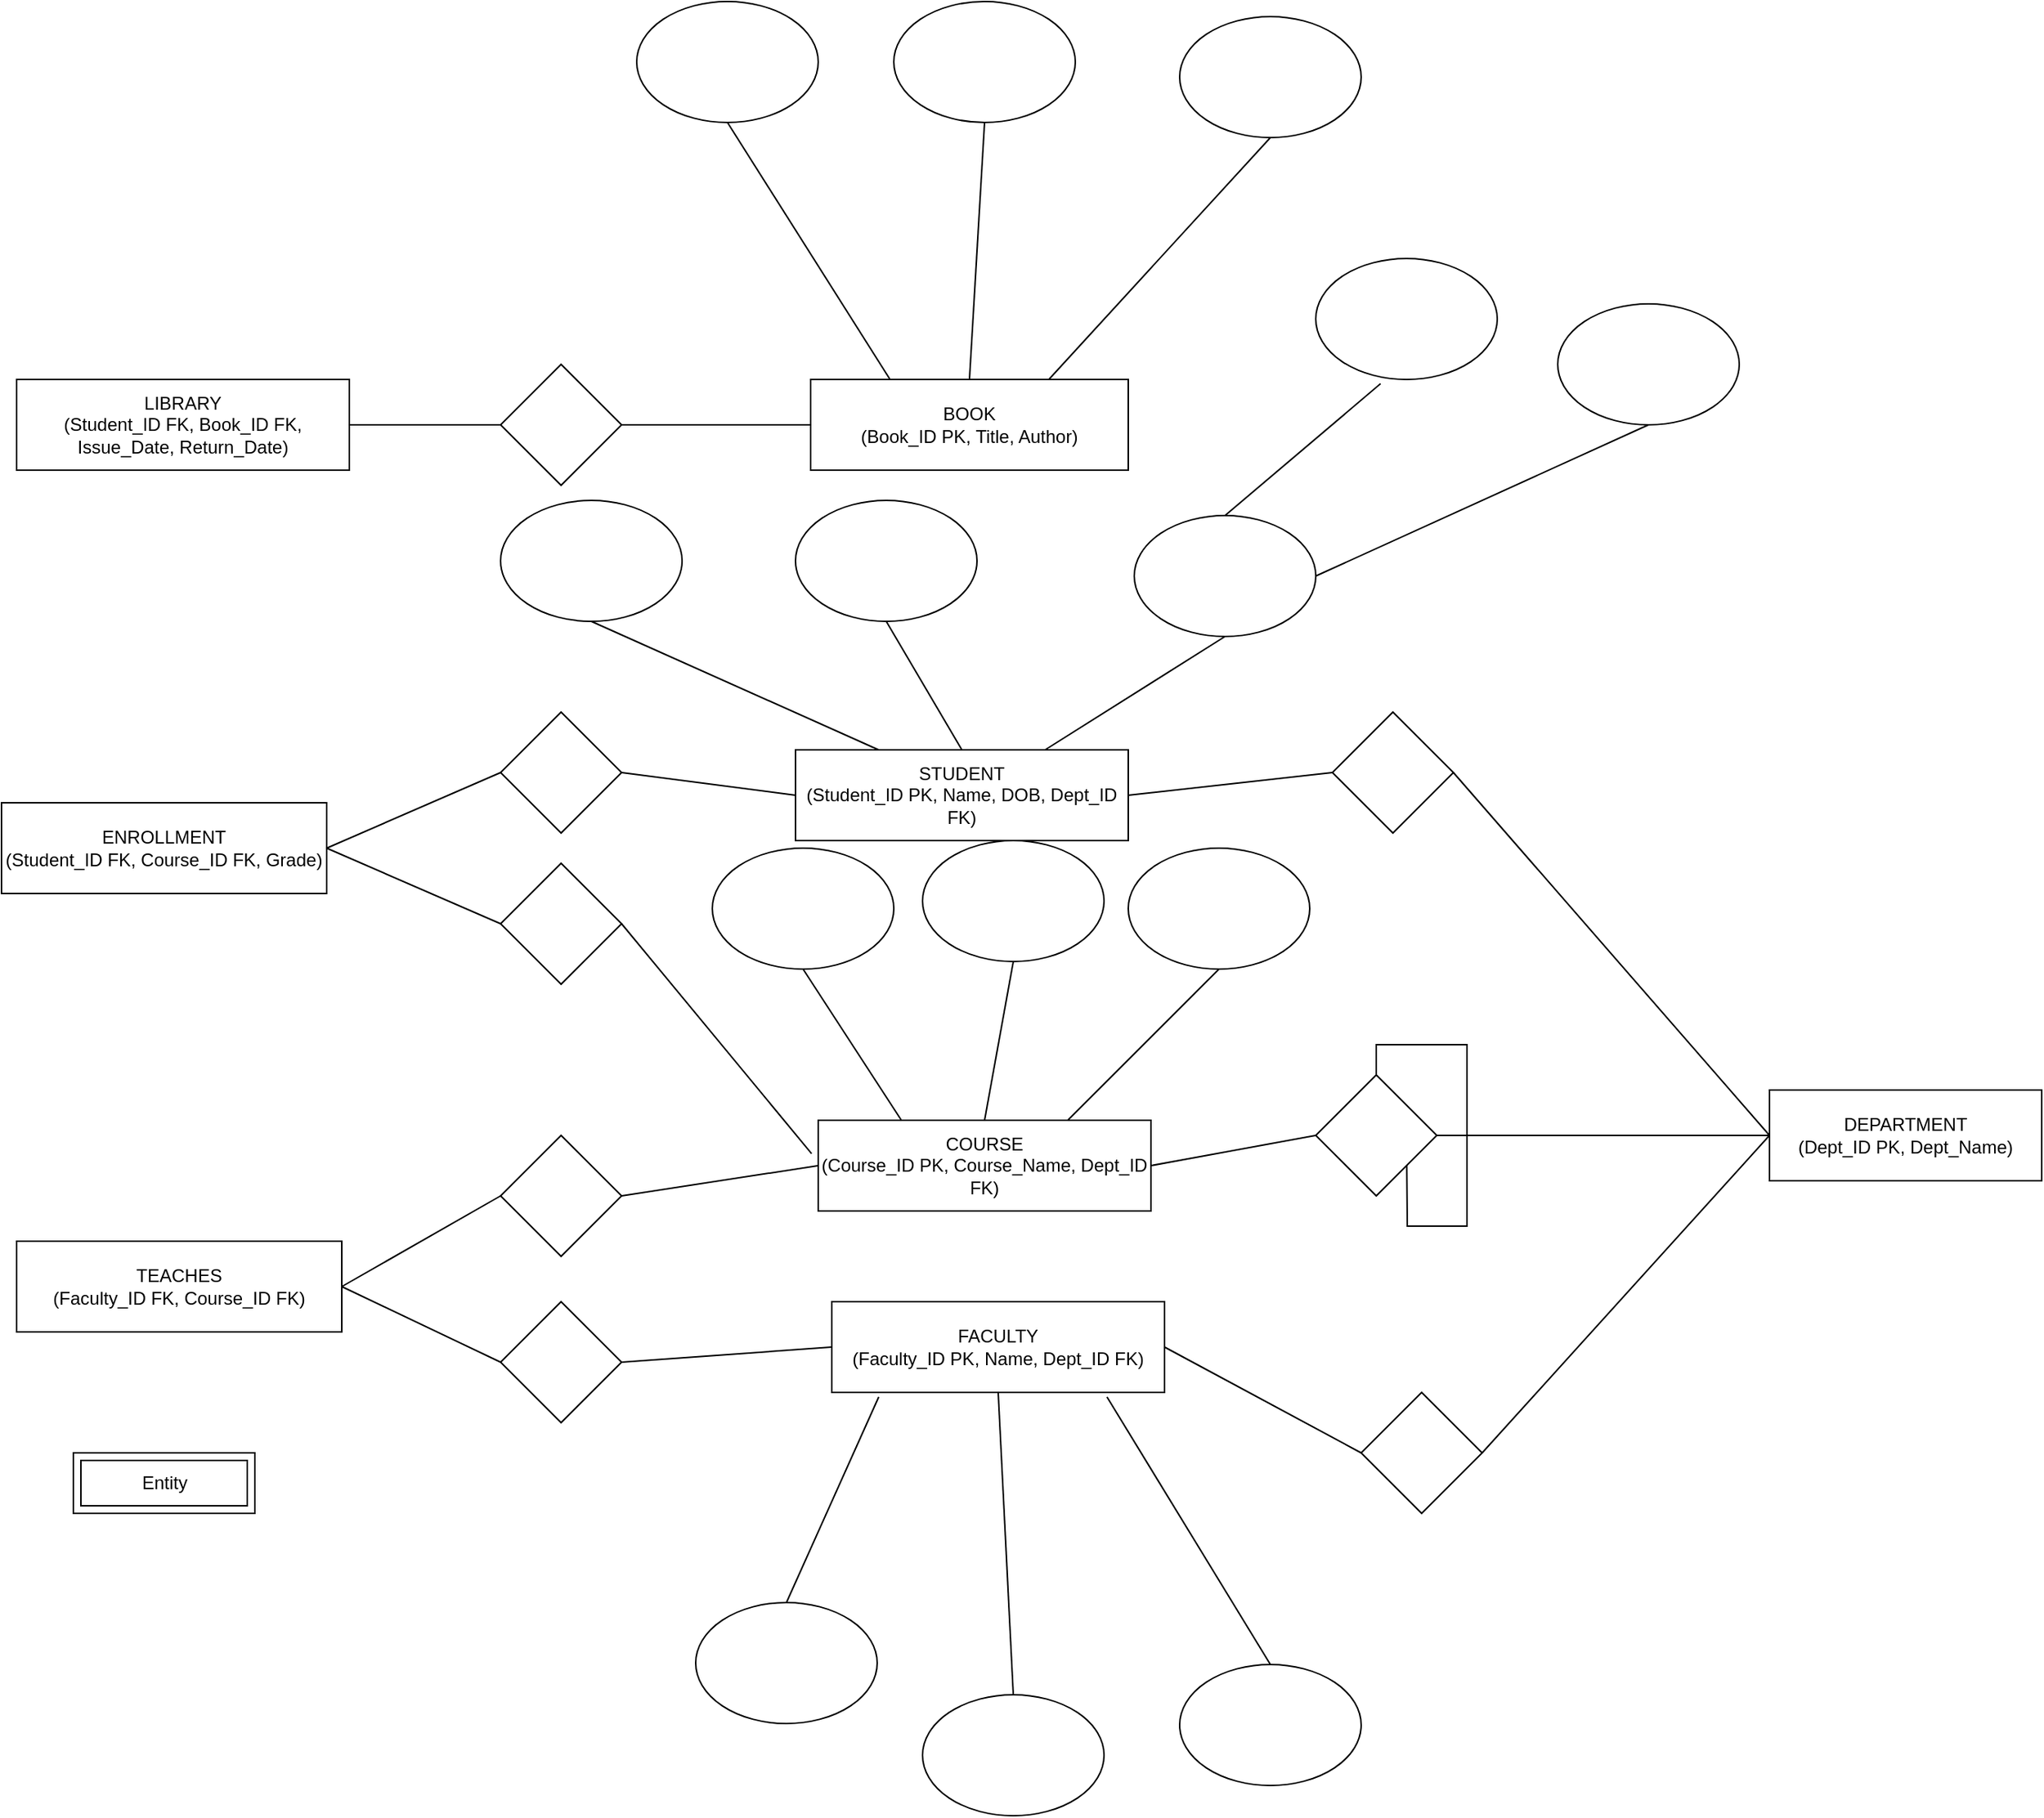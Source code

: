 <mxfile version="28.2.3">
  <diagram id="JzQxzd5eA3obd-ft39aP" name="Page-2">
    <mxGraphModel dx="1676" dy="936" grid="1" gridSize="10" guides="1" tooltips="1" connect="1" arrows="1" fold="1" page="1" pageScale="1" pageWidth="827" pageHeight="1169" math="0" shadow="0">
      <root>
        <mxCell id="0" />
        <mxCell id="1" parent="0" />
        <mxCell id="IvjxRuRWldD-dNK5fLIv-1" value="STUDENT&#xa;(Student_ID PK, Name, DOB, Dept_ID FK)" style="shape=rectangle;rounded=0;whiteSpace=wrap;html=1;" parent="1" vertex="1">
          <mxGeometry x="696" y="525" width="220" height="60" as="geometry" />
        </mxCell>
        <mxCell id="IvjxRuRWldD-dNK5fLIv-2" value="DEPARTMENT&#xa;(Dept_ID PK, Dept_Name)" style="shape=rectangle;rounded=0;whiteSpace=wrap;html=1;" parent="1" vertex="1">
          <mxGeometry x="1340" y="750" width="180" height="60" as="geometry" />
        </mxCell>
        <mxCell id="IvjxRuRWldD-dNK5fLIv-3" value="COURSE&#xa;(Course_ID PK, Course_Name, Dept_ID FK)" style="shape=rectangle;rounded=0;whiteSpace=wrap;html=1;" parent="1" vertex="1">
          <mxGeometry x="711" y="770" width="220" height="60" as="geometry" />
        </mxCell>
        <mxCell id="IvjxRuRWldD-dNK5fLIv-4" value="FACULTY&#xa;(Faculty_ID PK, Name, Dept_ID FK)" style="shape=rectangle;rounded=0;whiteSpace=wrap;html=1;" parent="1" vertex="1">
          <mxGeometry x="720" y="890" width="220" height="60" as="geometry" />
        </mxCell>
        <mxCell id="IvjxRuRWldD-dNK5fLIv-5" value="BOOK&#xa;(Book_ID PK, Title, Author)" style="shape=rectangle;rounded=0;whiteSpace=wrap;html=1;" parent="1" vertex="1">
          <mxGeometry x="706" y="280" width="210" height="60" as="geometry" />
        </mxCell>
        <mxCell id="IvjxRuRWldD-dNK5fLIv-6" value="LIBRARY&lt;br&gt;(Student_ID FK, Book_ID FK, Issue_Date, Return_Date)" style="rounded=0;whiteSpace=wrap;html=1;" parent="1" vertex="1">
          <mxGeometry x="181" y="280" width="220" height="60" as="geometry" />
        </mxCell>
        <mxCell id="IvjxRuRWldD-dNK5fLIv-7" value="ENROLLMENT&lt;br&gt;(Student_ID FK, Course_ID FK, Grade)" style="rounded=0;whiteSpace=wrap;html=1;" parent="1" vertex="1">
          <mxGeometry x="171" y="560" width="215" height="60" as="geometry" />
        </mxCell>
        <mxCell id="IvjxRuRWldD-dNK5fLIv-8" value="TEACHES&lt;br&gt;(Faculty_ID FK, Course_ID FK)" style="rounded=0;whiteSpace=wrap;html=1;" parent="1" vertex="1">
          <mxGeometry x="181" y="850" width="215" height="60" as="geometry" />
        </mxCell>
        <mxCell id="IvjxRuRWldD-dNK5fLIv-34" value="" style="rhombus;whiteSpace=wrap;html=1;" parent="1" vertex="1">
          <mxGeometry x="501" y="270" width="80" height="80" as="geometry" />
        </mxCell>
        <mxCell id="ieQ-ditar4wOQOgy2Ght-1" value="" style="endArrow=none;html=1;rounded=0;exitX=1;exitY=0.5;exitDx=0;exitDy=0;entryX=0;entryY=0.5;entryDx=0;entryDy=0;" parent="1" source="IvjxRuRWldD-dNK5fLIv-6" target="IvjxRuRWldD-dNK5fLIv-34" edge="1">
          <mxGeometry width="50" height="50" relative="1" as="geometry">
            <mxPoint x="661" y="520" as="sourcePoint" />
            <mxPoint x="631" y="390" as="targetPoint" />
            <Array as="points" />
          </mxGeometry>
        </mxCell>
        <mxCell id="ieQ-ditar4wOQOgy2Ght-2" value="" style="endArrow=none;html=1;rounded=0;exitX=1;exitY=0.5;exitDx=0;exitDy=0;entryX=0;entryY=0.5;entryDx=0;entryDy=0;" parent="1" source="IvjxRuRWldD-dNK5fLIv-34" target="IvjxRuRWldD-dNK5fLIv-5" edge="1">
          <mxGeometry width="50" height="50" relative="1" as="geometry">
            <mxPoint x="661" y="520" as="sourcePoint" />
            <mxPoint x="711" y="470" as="targetPoint" />
          </mxGeometry>
        </mxCell>
        <mxCell id="ieQ-ditar4wOQOgy2Ght-3" value="" style="rhombus;whiteSpace=wrap;html=1;" parent="1" vertex="1">
          <mxGeometry x="501" y="500" width="80" height="80" as="geometry" />
        </mxCell>
        <mxCell id="ieQ-ditar4wOQOgy2Ght-4" value="" style="rhombus;whiteSpace=wrap;html=1;" parent="1" vertex="1">
          <mxGeometry x="501" y="600" width="80" height="80" as="geometry" />
        </mxCell>
        <mxCell id="ieQ-ditar4wOQOgy2Ght-5" value="" style="rhombus;whiteSpace=wrap;html=1;" parent="1" vertex="1">
          <mxGeometry x="501" y="780" width="80" height="80" as="geometry" />
        </mxCell>
        <mxCell id="ieQ-ditar4wOQOgy2Ght-6" value="" style="rhombus;whiteSpace=wrap;html=1;" parent="1" vertex="1">
          <mxGeometry x="501" y="890" width="80" height="80" as="geometry" />
        </mxCell>
        <mxCell id="ieQ-ditar4wOQOgy2Ght-7" value="" style="endArrow=none;html=1;rounded=0;exitX=1;exitY=0.5;exitDx=0;exitDy=0;entryX=0;entryY=0.5;entryDx=0;entryDy=0;" parent="1" source="IvjxRuRWldD-dNK5fLIv-7" target="ieQ-ditar4wOQOgy2Ght-3" edge="1">
          <mxGeometry width="50" height="50" relative="1" as="geometry">
            <mxPoint x="661" y="640" as="sourcePoint" />
            <mxPoint x="711" y="590" as="targetPoint" />
          </mxGeometry>
        </mxCell>
        <mxCell id="ieQ-ditar4wOQOgy2Ght-8" value="" style="endArrow=none;html=1;rounded=0;exitX=1;exitY=0.5;exitDx=0;exitDy=0;entryX=0;entryY=0.5;entryDx=0;entryDy=0;" parent="1" source="ieQ-ditar4wOQOgy2Ght-3" target="IvjxRuRWldD-dNK5fLIv-1" edge="1">
          <mxGeometry width="50" height="50" relative="1" as="geometry">
            <mxPoint x="566" y="400" as="sourcePoint" />
            <mxPoint x="711" y="590" as="targetPoint" />
          </mxGeometry>
        </mxCell>
        <mxCell id="ieQ-ditar4wOQOgy2Ght-9" value="" style="endArrow=none;html=1;rounded=0;exitX=1;exitY=0.5;exitDx=0;exitDy=0;entryX=0;entryY=0.5;entryDx=0;entryDy=0;" parent="1" source="IvjxRuRWldD-dNK5fLIv-7" target="ieQ-ditar4wOQOgy2Ght-4" edge="1">
          <mxGeometry width="50" height="50" relative="1" as="geometry">
            <mxPoint x="661" y="640" as="sourcePoint" />
            <mxPoint x="711" y="590" as="targetPoint" />
          </mxGeometry>
        </mxCell>
        <mxCell id="ieQ-ditar4wOQOgy2Ght-10" value="" style="endArrow=none;html=1;rounded=0;exitX=1;exitY=0.5;exitDx=0;exitDy=0;entryX=-0.02;entryY=0.367;entryDx=0;entryDy=0;entryPerimeter=0;" parent="1" source="ieQ-ditar4wOQOgy2Ght-4" target="IvjxRuRWldD-dNK5fLIv-3" edge="1">
          <mxGeometry width="50" height="50" relative="1" as="geometry">
            <mxPoint x="661" y="640" as="sourcePoint" />
            <mxPoint x="711" y="590" as="targetPoint" />
          </mxGeometry>
        </mxCell>
        <mxCell id="ieQ-ditar4wOQOgy2Ght-11" value="" style="endArrow=none;html=1;rounded=0;exitX=1;exitY=0.5;exitDx=0;exitDy=0;entryX=0;entryY=0.5;entryDx=0;entryDy=0;" parent="1" source="IvjxRuRWldD-dNK5fLIv-8" target="ieQ-ditar4wOQOgy2Ght-5" edge="1">
          <mxGeometry width="50" height="50" relative="1" as="geometry">
            <mxPoint x="661" y="640" as="sourcePoint" />
            <mxPoint x="711" y="590" as="targetPoint" />
          </mxGeometry>
        </mxCell>
        <mxCell id="ieQ-ditar4wOQOgy2Ght-12" value="" style="endArrow=none;html=1;rounded=0;exitX=1;exitY=0.5;exitDx=0;exitDy=0;entryX=0;entryY=0.5;entryDx=0;entryDy=0;" parent="1" source="ieQ-ditar4wOQOgy2Ght-5" target="IvjxRuRWldD-dNK5fLIv-3" edge="1">
          <mxGeometry width="50" height="50" relative="1" as="geometry">
            <mxPoint x="661" y="640" as="sourcePoint" />
            <mxPoint x="711" y="590" as="targetPoint" />
          </mxGeometry>
        </mxCell>
        <mxCell id="ieQ-ditar4wOQOgy2Ght-13" value="" style="endArrow=none;html=1;rounded=0;exitX=1;exitY=0.5;exitDx=0;exitDy=0;entryX=0;entryY=0.5;entryDx=0;entryDy=0;" parent="1" source="IvjxRuRWldD-dNK5fLIv-8" target="ieQ-ditar4wOQOgy2Ght-6" edge="1">
          <mxGeometry width="50" height="50" relative="1" as="geometry">
            <mxPoint x="661" y="640" as="sourcePoint" />
            <mxPoint x="711" y="590" as="targetPoint" />
          </mxGeometry>
        </mxCell>
        <mxCell id="ieQ-ditar4wOQOgy2Ght-14" value="" style="endArrow=none;html=1;rounded=0;exitX=1;exitY=0.5;exitDx=0;exitDy=0;entryX=0;entryY=0.5;entryDx=0;entryDy=0;" parent="1" source="ieQ-ditar4wOQOgy2Ght-6" target="IvjxRuRWldD-dNK5fLIv-4" edge="1">
          <mxGeometry width="50" height="50" relative="1" as="geometry">
            <mxPoint x="661" y="640" as="sourcePoint" />
            <mxPoint x="711" y="590" as="targetPoint" />
          </mxGeometry>
        </mxCell>
        <mxCell id="ieQ-ditar4wOQOgy2Ght-15" value="" style="rhombus;whiteSpace=wrap;html=1;" parent="1" vertex="1">
          <mxGeometry x="1051" y="500" width="80" height="80" as="geometry" />
        </mxCell>
        <mxCell id="GNXq4xRj70iTs6ygOowa-7" style="edgeStyle=orthogonalEdgeStyle;rounded=0;orthogonalLoop=1;jettySize=auto;html=1;exitX=0.5;exitY=0;exitDx=0;exitDy=0;" edge="1" parent="1" source="ieQ-ditar4wOQOgy2Ght-16">
          <mxGeometry relative="1" as="geometry">
            <mxPoint x="1100" y="780" as="targetPoint" />
          </mxGeometry>
        </mxCell>
        <mxCell id="ieQ-ditar4wOQOgy2Ght-16" value="" style="rhombus;whiteSpace=wrap;html=1;" parent="1" vertex="1">
          <mxGeometry x="1040" y="740" width="80" height="80" as="geometry" />
        </mxCell>
        <mxCell id="ieQ-ditar4wOQOgy2Ght-17" value="" style="rhombus;whiteSpace=wrap;html=1;" parent="1" vertex="1">
          <mxGeometry x="1070" y="950" width="80" height="80" as="geometry" />
        </mxCell>
        <mxCell id="ieQ-ditar4wOQOgy2Ght-18" value="" style="endArrow=none;html=1;rounded=0;exitX=1;exitY=0.5;exitDx=0;exitDy=0;entryX=0;entryY=0.5;entryDx=0;entryDy=0;" parent="1" source="IvjxRuRWldD-dNK5fLIv-1" target="ieQ-ditar4wOQOgy2Ght-15" edge="1">
          <mxGeometry width="50" height="50" relative="1" as="geometry">
            <mxPoint x="661" y="520" as="sourcePoint" />
            <mxPoint x="711" y="470" as="targetPoint" />
          </mxGeometry>
        </mxCell>
        <mxCell id="ieQ-ditar4wOQOgy2Ght-19" value="" style="endArrow=none;html=1;rounded=0;exitX=1;exitY=0.5;exitDx=0;exitDy=0;entryX=0;entryY=0.5;entryDx=0;entryDy=0;" parent="1" source="IvjxRuRWldD-dNK5fLIv-3" target="ieQ-ditar4wOQOgy2Ght-16" edge="1">
          <mxGeometry width="50" height="50" relative="1" as="geometry">
            <mxPoint x="661" y="520" as="sourcePoint" />
            <mxPoint x="711" y="470" as="targetPoint" />
          </mxGeometry>
        </mxCell>
        <mxCell id="ieQ-ditar4wOQOgy2Ght-20" value="" style="endArrow=none;html=1;rounded=0;exitX=1;exitY=0.5;exitDx=0;exitDy=0;entryX=0;entryY=0.5;entryDx=0;entryDy=0;" parent="1" source="IvjxRuRWldD-dNK5fLIv-4" target="ieQ-ditar4wOQOgy2Ght-17" edge="1">
          <mxGeometry width="50" height="50" relative="1" as="geometry">
            <mxPoint x="661" y="520" as="sourcePoint" />
            <mxPoint x="711" y="470" as="targetPoint" />
          </mxGeometry>
        </mxCell>
        <mxCell id="ieQ-ditar4wOQOgy2Ght-21" value="" style="endArrow=none;html=1;rounded=0;exitX=1;exitY=0.5;exitDx=0;exitDy=0;entryX=0;entryY=0.5;entryDx=0;entryDy=0;" parent="1" source="ieQ-ditar4wOQOgy2Ght-15" target="IvjxRuRWldD-dNK5fLIv-2" edge="1">
          <mxGeometry width="50" height="50" relative="1" as="geometry">
            <mxPoint x="661" y="520" as="sourcePoint" />
            <mxPoint x="711" y="470" as="targetPoint" />
          </mxGeometry>
        </mxCell>
        <mxCell id="ieQ-ditar4wOQOgy2Ght-22" value="" style="endArrow=none;html=1;rounded=0;exitX=1;exitY=0.5;exitDx=0;exitDy=0;entryX=0;entryY=0.5;entryDx=0;entryDy=0;" parent="1" source="ieQ-ditar4wOQOgy2Ght-16" target="IvjxRuRWldD-dNK5fLIv-2" edge="1">
          <mxGeometry width="50" height="50" relative="1" as="geometry">
            <mxPoint x="661" y="520" as="sourcePoint" />
            <mxPoint x="711" y="470" as="targetPoint" />
          </mxGeometry>
        </mxCell>
        <mxCell id="ieQ-ditar4wOQOgy2Ght-23" value="" style="endArrow=none;html=1;rounded=0;exitX=1;exitY=0.5;exitDx=0;exitDy=0;entryX=0;entryY=0.5;entryDx=0;entryDy=0;" parent="1" source="ieQ-ditar4wOQOgy2Ght-17" target="IvjxRuRWldD-dNK5fLIv-2" edge="1">
          <mxGeometry width="50" height="50" relative="1" as="geometry">
            <mxPoint x="661" y="520" as="sourcePoint" />
            <mxPoint x="711" y="470" as="targetPoint" />
          </mxGeometry>
        </mxCell>
        <mxCell id="ieQ-ditar4wOQOgy2Ght-24" value="" style="endArrow=none;html=1;rounded=0;exitX=0.25;exitY=0;exitDx=0;exitDy=0;entryX=0.5;entryY=1;entryDx=0;entryDy=0;" parent="1" source="IvjxRuRWldD-dNK5fLIv-5" edge="1" target="GNXq4xRj70iTs6ygOowa-8">
          <mxGeometry width="50" height="50" relative="1" as="geometry">
            <mxPoint x="840" y="680" as="sourcePoint" />
            <mxPoint x="650" y="120" as="targetPoint" />
          </mxGeometry>
        </mxCell>
        <mxCell id="ieQ-ditar4wOQOgy2Ght-25" value="" style="endArrow=none;html=1;rounded=0;exitX=0.75;exitY=0;exitDx=0;exitDy=0;entryX=0.5;entryY=1;entryDx=0;entryDy=0;" parent="1" source="IvjxRuRWldD-dNK5fLIv-5" edge="1" target="GNXq4xRj70iTs6ygOowa-9">
          <mxGeometry width="50" height="50" relative="1" as="geometry">
            <mxPoint x="840" y="680" as="sourcePoint" />
            <mxPoint x="950" y="130" as="targetPoint" />
          </mxGeometry>
        </mxCell>
        <mxCell id="ieQ-ditar4wOQOgy2Ght-26" value="" style="endArrow=none;html=1;rounded=0;exitX=0.5;exitY=0;exitDx=0;exitDy=0;entryX=0.5;entryY=1;entryDx=0;entryDy=0;" parent="1" source="IvjxRuRWldD-dNK5fLIv-5" edge="1" target="GNXq4xRj70iTs6ygOowa-10">
          <mxGeometry width="50" height="50" relative="1" as="geometry">
            <mxPoint x="840" y="680" as="sourcePoint" />
            <mxPoint x="810" y="120" as="targetPoint" />
          </mxGeometry>
        </mxCell>
        <mxCell id="ieQ-ditar4wOQOgy2Ght-27" value="" style="endArrow=none;html=1;rounded=0;entryX=0.75;entryY=0;entryDx=0;entryDy=0;exitX=0.5;exitY=1;exitDx=0;exitDy=0;" parent="1" target="IvjxRuRWldD-dNK5fLIv-1" edge="1" source="GNXq4xRj70iTs6ygOowa-11">
          <mxGeometry width="50" height="50" relative="1" as="geometry">
            <mxPoint x="921" y="440" as="sourcePoint" />
            <mxPoint x="711" y="470" as="targetPoint" />
          </mxGeometry>
        </mxCell>
        <mxCell id="ieQ-ditar4wOQOgy2Ght-28" value="" style="endArrow=none;html=1;rounded=0;entryX=0.5;entryY=0;entryDx=0;entryDy=0;exitX=0.5;exitY=1;exitDx=0;exitDy=0;" parent="1" target="IvjxRuRWldD-dNK5fLIv-1" edge="1" source="GNXq4xRj70iTs6ygOowa-12">
          <mxGeometry width="50" height="50" relative="1" as="geometry">
            <mxPoint x="824" y="440" as="sourcePoint" />
            <mxPoint x="818.5" y="500" as="targetPoint" />
          </mxGeometry>
        </mxCell>
        <mxCell id="ieQ-ditar4wOQOgy2Ght-29" value="" style="endArrow=none;html=1;rounded=0;exitX=0.25;exitY=0;exitDx=0;exitDy=0;entryX=0.5;entryY=1;entryDx=0;entryDy=0;" parent="1" source="IvjxRuRWldD-dNK5fLIv-1" edge="1" target="GNXq4xRj70iTs6ygOowa-13">
          <mxGeometry width="50" height="50" relative="1" as="geometry">
            <mxPoint x="661" y="520" as="sourcePoint" />
            <mxPoint x="690" y="430" as="targetPoint" />
          </mxGeometry>
        </mxCell>
        <mxCell id="GNXq4xRj70iTs6ygOowa-1" value="" style="endArrow=none;html=1;rounded=0;exitX=0.75;exitY=0;exitDx=0;exitDy=0;entryX=0.5;entryY=1;entryDx=0;entryDy=0;" edge="1" parent="1" source="IvjxRuRWldD-dNK5fLIv-3" target="GNXq4xRj70iTs6ygOowa-18">
          <mxGeometry width="50" height="50" relative="1" as="geometry">
            <mxPoint x="700" y="800" as="sourcePoint" />
            <mxPoint x="920" y="660" as="targetPoint" />
          </mxGeometry>
        </mxCell>
        <mxCell id="GNXq4xRj70iTs6ygOowa-2" value="" style="endArrow=none;html=1;rounded=0;exitX=0.5;exitY=0;exitDx=0;exitDy=0;entryX=0.5;entryY=1;entryDx=0;entryDy=0;" edge="1" parent="1" source="IvjxRuRWldD-dNK5fLIv-3" target="GNXq4xRj70iTs6ygOowa-19">
          <mxGeometry width="50" height="50" relative="1" as="geometry">
            <mxPoint x="700" y="800" as="sourcePoint" />
            <mxPoint x="810" y="670" as="targetPoint" />
          </mxGeometry>
        </mxCell>
        <mxCell id="GNXq4xRj70iTs6ygOowa-3" value="" style="endArrow=none;html=1;rounded=0;exitX=0.25;exitY=0;exitDx=0;exitDy=0;entryX=0.5;entryY=1;entryDx=0;entryDy=0;" edge="1" parent="1" source="IvjxRuRWldD-dNK5fLIv-3" target="GNXq4xRj70iTs6ygOowa-20">
          <mxGeometry width="50" height="50" relative="1" as="geometry">
            <mxPoint x="700" y="800" as="sourcePoint" />
            <mxPoint x="740" y="660" as="targetPoint" />
          </mxGeometry>
        </mxCell>
        <mxCell id="GNXq4xRj70iTs6ygOowa-4" value="" style="endArrow=none;html=1;rounded=0;exitX=0.827;exitY=1.05;exitDx=0;exitDy=0;exitPerimeter=0;entryX=0.5;entryY=0;entryDx=0;entryDy=0;" edge="1" parent="1" source="IvjxRuRWldD-dNK5fLIv-4" target="GNXq4xRj70iTs6ygOowa-25">
          <mxGeometry width="50" height="50" relative="1" as="geometry">
            <mxPoint x="700" y="920" as="sourcePoint" />
            <mxPoint x="902" y="1090" as="targetPoint" />
          </mxGeometry>
        </mxCell>
        <mxCell id="GNXq4xRj70iTs6ygOowa-5" value="" style="endArrow=none;html=1;rounded=0;exitX=0.5;exitY=1;exitDx=0;exitDy=0;entryX=0.5;entryY=0;entryDx=0;entryDy=0;" edge="1" parent="1" source="IvjxRuRWldD-dNK5fLIv-4" target="GNXq4xRj70iTs6ygOowa-26">
          <mxGeometry width="50" height="50" relative="1" as="geometry">
            <mxPoint x="700" y="920" as="sourcePoint" />
            <mxPoint x="830" y="1080" as="targetPoint" />
            <Array as="points" />
          </mxGeometry>
        </mxCell>
        <mxCell id="GNXq4xRj70iTs6ygOowa-6" value="" style="endArrow=none;html=1;rounded=0;exitX=0.141;exitY=1.05;exitDx=0;exitDy=0;exitPerimeter=0;entryX=0.5;entryY=0;entryDx=0;entryDy=0;" edge="1" parent="1" source="IvjxRuRWldD-dNK5fLIv-4" target="GNXq4xRj70iTs6ygOowa-23">
          <mxGeometry width="50" height="50" relative="1" as="geometry">
            <mxPoint x="700" y="920" as="sourcePoint" />
            <mxPoint x="751" y="1080" as="targetPoint" />
          </mxGeometry>
        </mxCell>
        <mxCell id="GNXq4xRj70iTs6ygOowa-8" value="" style="ellipse;whiteSpace=wrap;html=1;" vertex="1" parent="1">
          <mxGeometry x="591" y="30" width="120" height="80" as="geometry" />
        </mxCell>
        <mxCell id="GNXq4xRj70iTs6ygOowa-9" value="" style="ellipse;whiteSpace=wrap;html=1;" vertex="1" parent="1">
          <mxGeometry x="950" y="40" width="120" height="80" as="geometry" />
        </mxCell>
        <mxCell id="GNXq4xRj70iTs6ygOowa-10" value="" style="ellipse;whiteSpace=wrap;html=1;" vertex="1" parent="1">
          <mxGeometry x="761" y="30" width="120" height="80" as="geometry" />
        </mxCell>
        <mxCell id="GNXq4xRj70iTs6ygOowa-11" value="" style="ellipse;whiteSpace=wrap;html=1;" vertex="1" parent="1">
          <mxGeometry x="920" y="370" width="120" height="80" as="geometry" />
        </mxCell>
        <mxCell id="GNXq4xRj70iTs6ygOowa-12" value="" style="ellipse;whiteSpace=wrap;html=1;" vertex="1" parent="1">
          <mxGeometry x="696" y="360" width="120" height="80" as="geometry" />
        </mxCell>
        <mxCell id="GNXq4xRj70iTs6ygOowa-13" value="" style="ellipse;whiteSpace=wrap;html=1;" vertex="1" parent="1">
          <mxGeometry x="501" y="360" width="120" height="80" as="geometry" />
        </mxCell>
        <mxCell id="GNXq4xRj70iTs6ygOowa-14" value="" style="ellipse;whiteSpace=wrap;html=1;" vertex="1" parent="1">
          <mxGeometry x="1040" y="200" width="120" height="80" as="geometry" />
        </mxCell>
        <mxCell id="GNXq4xRj70iTs6ygOowa-15" value="" style="ellipse;whiteSpace=wrap;html=1;" vertex="1" parent="1">
          <mxGeometry x="1200" y="230" width="120" height="80" as="geometry" />
        </mxCell>
        <mxCell id="GNXq4xRj70iTs6ygOowa-16" value="" style="endArrow=none;html=1;rounded=0;exitX=0.5;exitY=0;exitDx=0;exitDy=0;entryX=0.357;entryY=1.035;entryDx=0;entryDy=0;entryPerimeter=0;" edge="1" parent="1" source="GNXq4xRj70iTs6ygOowa-11" target="GNXq4xRj70iTs6ygOowa-14">
          <mxGeometry width="50" height="50" relative="1" as="geometry">
            <mxPoint x="1001" y="370" as="sourcePoint" />
            <mxPoint x="1051" y="320" as="targetPoint" />
          </mxGeometry>
        </mxCell>
        <mxCell id="GNXq4xRj70iTs6ygOowa-17" value="" style="endArrow=none;html=1;rounded=0;exitX=1;exitY=0.5;exitDx=0;exitDy=0;entryX=0.5;entryY=1;entryDx=0;entryDy=0;" edge="1" parent="1" source="GNXq4xRj70iTs6ygOowa-11" target="GNXq4xRj70iTs6ygOowa-15">
          <mxGeometry width="50" height="50" relative="1" as="geometry">
            <mxPoint x="1170" y="435" as="sourcePoint" />
            <mxPoint x="1220" y="385" as="targetPoint" />
          </mxGeometry>
        </mxCell>
        <mxCell id="GNXq4xRj70iTs6ygOowa-18" value="" style="ellipse;whiteSpace=wrap;html=1;" vertex="1" parent="1">
          <mxGeometry x="916" y="590" width="120" height="80" as="geometry" />
        </mxCell>
        <mxCell id="GNXq4xRj70iTs6ygOowa-19" value="" style="ellipse;whiteSpace=wrap;html=1;" vertex="1" parent="1">
          <mxGeometry x="780" y="585" width="120" height="80" as="geometry" />
        </mxCell>
        <mxCell id="GNXq4xRj70iTs6ygOowa-20" value="" style="ellipse;whiteSpace=wrap;html=1;" vertex="1" parent="1">
          <mxGeometry x="641" y="590" width="120" height="80" as="geometry" />
        </mxCell>
        <mxCell id="GNXq4xRj70iTs6ygOowa-23" value="" style="ellipse;whiteSpace=wrap;html=1;" vertex="1" parent="1">
          <mxGeometry x="630" y="1089" width="120" height="80" as="geometry" />
        </mxCell>
        <mxCell id="GNXq4xRj70iTs6ygOowa-25" value="" style="ellipse;whiteSpace=wrap;html=1;" vertex="1" parent="1">
          <mxGeometry x="950" y="1130" width="120" height="80" as="geometry" />
        </mxCell>
        <mxCell id="GNXq4xRj70iTs6ygOowa-26" value="" style="ellipse;whiteSpace=wrap;html=1;" vertex="1" parent="1">
          <mxGeometry x="780" y="1150" width="120" height="80" as="geometry" />
        </mxCell>
        <mxCell id="GNXq4xRj70iTs6ygOowa-28" value="Entity" style="shape=ext;margin=3;double=1;whiteSpace=wrap;html=1;align=center;" vertex="1" parent="1">
          <mxGeometry x="218.5" y="990" width="120" height="40" as="geometry" />
        </mxCell>
      </root>
    </mxGraphModel>
  </diagram>
</mxfile>
